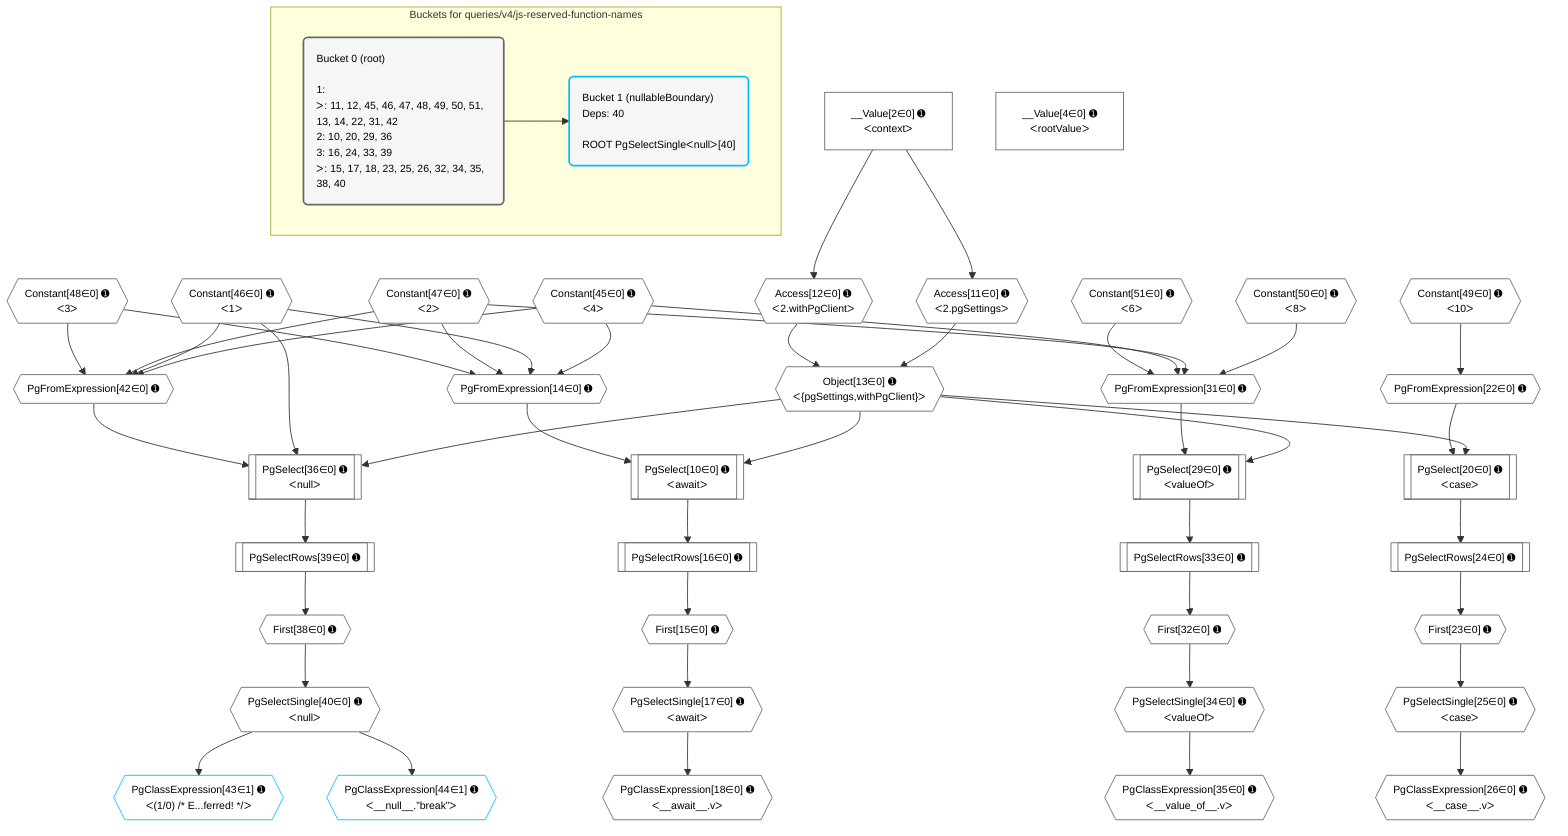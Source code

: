 %%{init: {'themeVariables': { 'fontSize': '12px'}}}%%
graph TD
    classDef path fill:#eee,stroke:#000,color:#000
    classDef plan fill:#fff,stroke-width:1px,color:#000
    classDef itemplan fill:#fff,stroke-width:2px,color:#000
    classDef unbatchedplan fill:#dff,stroke-width:1px,color:#000
    classDef sideeffectplan fill:#fcc,stroke-width:2px,color:#000
    classDef bucket fill:#f6f6f6,color:#000,stroke-width:2px,text-align:left

    subgraph "Buckets for queries/v4/js-reserved-function-names"
    Bucket0("Bucket 0 (root)<br /><br />1: <br />ᐳ: 11, 12, 45, 46, 47, 48, 49, 50, 51, 13, 14, 22, 31, 42<br />2: 10, 20, 29, 36<br />3: 16, 24, 33, 39<br />ᐳ: 15, 17, 18, 23, 25, 26, 32, 34, 35, 38, 40"):::bucket
    Bucket1("Bucket 1 (nullableBoundary)<br />Deps: 40<br /><br />ROOT PgSelectSingleᐸnullᐳ[40]"):::bucket
    end
    Bucket0 --> Bucket1

    %% plan dependencies
    PgFromExpression14{{"PgFromExpression[14∈0] ➊"}}:::plan
    Constant45{{"Constant[45∈0] ➊<br />ᐸ4ᐳ"}}:::plan
    Constant46{{"Constant[46∈0] ➊<br />ᐸ1ᐳ"}}:::plan
    Constant47{{"Constant[47∈0] ➊<br />ᐸ2ᐳ"}}:::plan
    Constant48{{"Constant[48∈0] ➊<br />ᐸ3ᐳ"}}:::plan
    Constant45 & Constant46 & Constant47 & Constant48 --> PgFromExpression14
    PgFromExpression31{{"PgFromExpression[31∈0] ➊"}}:::plan
    Constant50{{"Constant[50∈0] ➊<br />ᐸ8ᐳ"}}:::plan
    Constant51{{"Constant[51∈0] ➊<br />ᐸ6ᐳ"}}:::plan
    Constant50 & Constant47 & Constant45 & Constant51 --> PgFromExpression31
    PgFromExpression42{{"PgFromExpression[42∈0] ➊"}}:::plan
    Constant45 & Constant46 & Constant47 & Constant48 --> PgFromExpression42
    PgSelect36[["PgSelect[36∈0] ➊<br />ᐸnullᐳ"]]:::plan
    Object13{{"Object[13∈0] ➊<br />ᐸ{pgSettings,withPgClient}ᐳ"}}:::plan
    Object13 & Constant46 & PgFromExpression42 --> PgSelect36
    PgSelect10[["PgSelect[10∈0] ➊<br />ᐸawaitᐳ"]]:::plan
    Object13 & PgFromExpression14 --> PgSelect10
    Access11{{"Access[11∈0] ➊<br />ᐸ2.pgSettingsᐳ"}}:::plan
    Access12{{"Access[12∈0] ➊<br />ᐸ2.withPgClientᐳ"}}:::plan
    Access11 & Access12 --> Object13
    PgSelect20[["PgSelect[20∈0] ➊<br />ᐸcaseᐳ"]]:::plan
    PgFromExpression22{{"PgFromExpression[22∈0] ➊"}}:::plan
    Object13 & PgFromExpression22 --> PgSelect20
    PgSelect29[["PgSelect[29∈0] ➊<br />ᐸvalueOfᐳ"]]:::plan
    Object13 & PgFromExpression31 --> PgSelect29
    __Value2["__Value[2∈0] ➊<br />ᐸcontextᐳ"]:::plan
    __Value2 --> Access11
    __Value2 --> Access12
    First15{{"First[15∈0] ➊"}}:::plan
    PgSelectRows16[["PgSelectRows[16∈0] ➊"]]:::plan
    PgSelectRows16 --> First15
    PgSelect10 --> PgSelectRows16
    PgSelectSingle17{{"PgSelectSingle[17∈0] ➊<br />ᐸawaitᐳ"}}:::plan
    First15 --> PgSelectSingle17
    PgClassExpression18{{"PgClassExpression[18∈0] ➊<br />ᐸ__await__.vᐳ"}}:::plan
    PgSelectSingle17 --> PgClassExpression18
    Constant49{{"Constant[49∈0] ➊<br />ᐸ10ᐳ"}}:::plan
    Constant49 --> PgFromExpression22
    First23{{"First[23∈0] ➊"}}:::plan
    PgSelectRows24[["PgSelectRows[24∈0] ➊"]]:::plan
    PgSelectRows24 --> First23
    PgSelect20 --> PgSelectRows24
    PgSelectSingle25{{"PgSelectSingle[25∈0] ➊<br />ᐸcaseᐳ"}}:::plan
    First23 --> PgSelectSingle25
    PgClassExpression26{{"PgClassExpression[26∈0] ➊<br />ᐸ__case__.vᐳ"}}:::plan
    PgSelectSingle25 --> PgClassExpression26
    First32{{"First[32∈0] ➊"}}:::plan
    PgSelectRows33[["PgSelectRows[33∈0] ➊"]]:::plan
    PgSelectRows33 --> First32
    PgSelect29 --> PgSelectRows33
    PgSelectSingle34{{"PgSelectSingle[34∈0] ➊<br />ᐸvalueOfᐳ"}}:::plan
    First32 --> PgSelectSingle34
    PgClassExpression35{{"PgClassExpression[35∈0] ➊<br />ᐸ__value_of__.vᐳ"}}:::plan
    PgSelectSingle34 --> PgClassExpression35
    First38{{"First[38∈0] ➊"}}:::plan
    PgSelectRows39[["PgSelectRows[39∈0] ➊"]]:::plan
    PgSelectRows39 --> First38
    PgSelect36 --> PgSelectRows39
    PgSelectSingle40{{"PgSelectSingle[40∈0] ➊<br />ᐸnullᐳ"}}:::plan
    First38 --> PgSelectSingle40
    __Value4["__Value[4∈0] ➊<br />ᐸrootValueᐳ"]:::plan
    PgClassExpression43{{"PgClassExpression[43∈1] ➊<br />ᐸ(1/0) /* E...ferred! */ᐳ"}}:::plan
    PgSelectSingle40 --> PgClassExpression43
    PgClassExpression44{{"PgClassExpression[44∈1] ➊<br />ᐸ__null__.”break”ᐳ"}}:::plan
    PgSelectSingle40 --> PgClassExpression44

    %% define steps
    classDef bucket0 stroke:#696969
    class Bucket0,__Value2,__Value4,PgSelect10,Access11,Access12,Object13,PgFromExpression14,First15,PgSelectRows16,PgSelectSingle17,PgClassExpression18,PgSelect20,PgFromExpression22,First23,PgSelectRows24,PgSelectSingle25,PgClassExpression26,PgSelect29,PgFromExpression31,First32,PgSelectRows33,PgSelectSingle34,PgClassExpression35,PgSelect36,First38,PgSelectRows39,PgSelectSingle40,PgFromExpression42,Constant45,Constant46,Constant47,Constant48,Constant49,Constant50,Constant51 bucket0
    classDef bucket1 stroke:#00bfff
    class Bucket1,PgClassExpression43,PgClassExpression44 bucket1